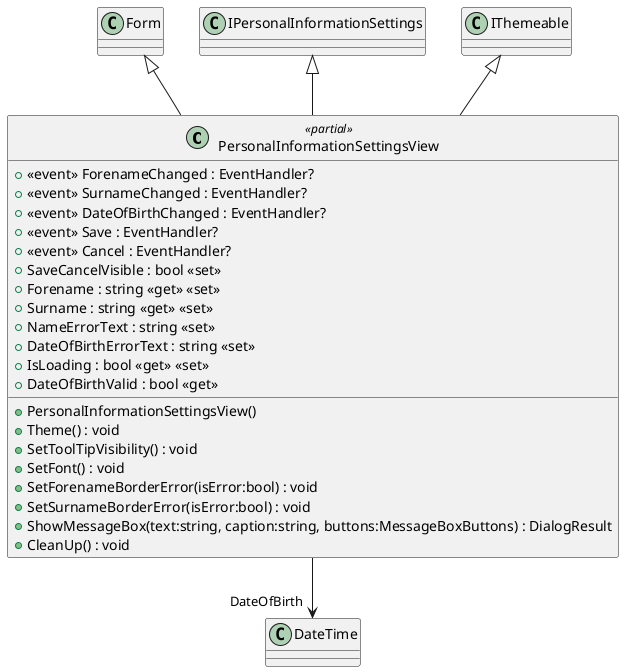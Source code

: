 @startuml
class PersonalInformationSettingsView <<partial>> {
    +  <<event>> ForenameChanged : EventHandler? 
    +  <<event>> SurnameChanged : EventHandler? 
    +  <<event>> DateOfBirthChanged : EventHandler? 
    +  <<event>> Save : EventHandler? 
    +  <<event>> Cancel : EventHandler? 
    + PersonalInformationSettingsView()
    + Theme() : void
    + SetToolTipVisibility() : void
    + SetFont() : void
    + SaveCancelVisible : bool <<set>>
    + Forename : string <<get>> <<set>>
    + Surname : string <<get>> <<set>>
    + NameErrorText : string <<set>>
    + DateOfBirthErrorText : string <<set>>
    + SetForenameBorderError(isError:bool) : void
    + SetSurnameBorderError(isError:bool) : void
    + IsLoading : bool <<get>> <<set>>
    + DateOfBirthValid : bool <<get>>
    + ShowMessageBox(text:string, caption:string, buttons:MessageBoxButtons) : DialogResult
    + CleanUp() : void
}
Form <|-- PersonalInformationSettingsView
IPersonalInformationSettings <|-- PersonalInformationSettingsView
IThemeable <|-- PersonalInformationSettingsView
PersonalInformationSettingsView --> "DateOfBirth" DateTime
@enduml
